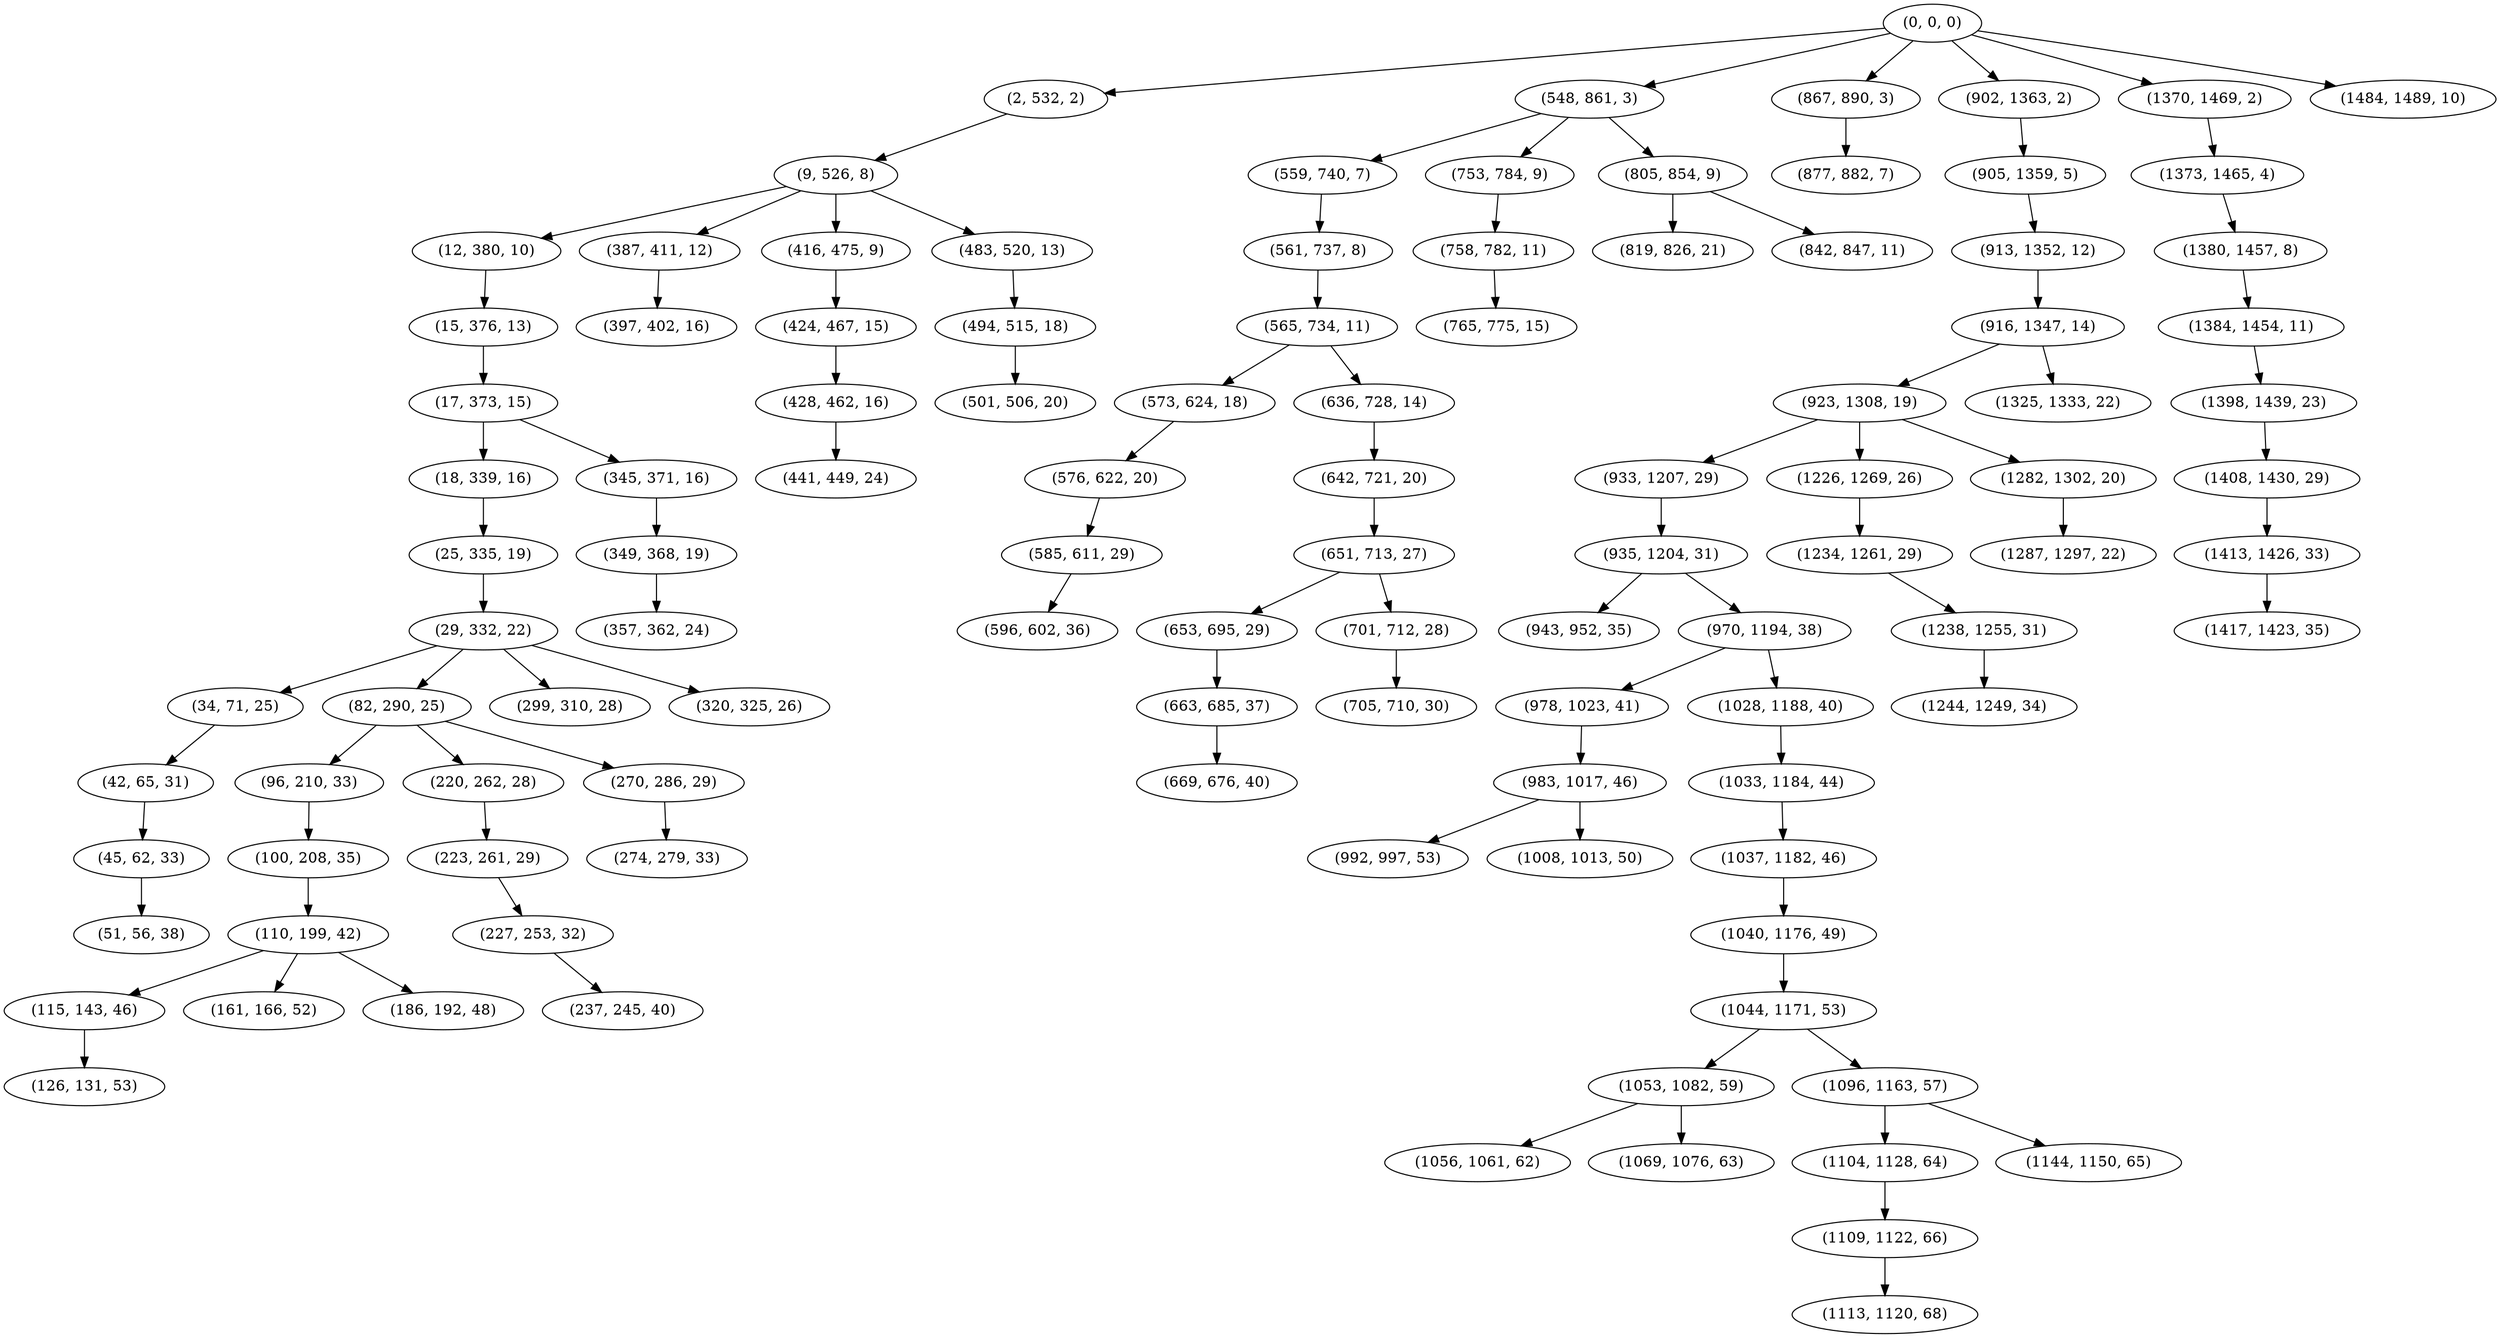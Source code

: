 digraph tree {
    "(0, 0, 0)";
    "(2, 532, 2)";
    "(9, 526, 8)";
    "(12, 380, 10)";
    "(15, 376, 13)";
    "(17, 373, 15)";
    "(18, 339, 16)";
    "(25, 335, 19)";
    "(29, 332, 22)";
    "(34, 71, 25)";
    "(42, 65, 31)";
    "(45, 62, 33)";
    "(51, 56, 38)";
    "(82, 290, 25)";
    "(96, 210, 33)";
    "(100, 208, 35)";
    "(110, 199, 42)";
    "(115, 143, 46)";
    "(126, 131, 53)";
    "(161, 166, 52)";
    "(186, 192, 48)";
    "(220, 262, 28)";
    "(223, 261, 29)";
    "(227, 253, 32)";
    "(237, 245, 40)";
    "(270, 286, 29)";
    "(274, 279, 33)";
    "(299, 310, 28)";
    "(320, 325, 26)";
    "(345, 371, 16)";
    "(349, 368, 19)";
    "(357, 362, 24)";
    "(387, 411, 12)";
    "(397, 402, 16)";
    "(416, 475, 9)";
    "(424, 467, 15)";
    "(428, 462, 16)";
    "(441, 449, 24)";
    "(483, 520, 13)";
    "(494, 515, 18)";
    "(501, 506, 20)";
    "(548, 861, 3)";
    "(559, 740, 7)";
    "(561, 737, 8)";
    "(565, 734, 11)";
    "(573, 624, 18)";
    "(576, 622, 20)";
    "(585, 611, 29)";
    "(596, 602, 36)";
    "(636, 728, 14)";
    "(642, 721, 20)";
    "(651, 713, 27)";
    "(653, 695, 29)";
    "(663, 685, 37)";
    "(669, 676, 40)";
    "(701, 712, 28)";
    "(705, 710, 30)";
    "(753, 784, 9)";
    "(758, 782, 11)";
    "(765, 775, 15)";
    "(805, 854, 9)";
    "(819, 826, 21)";
    "(842, 847, 11)";
    "(867, 890, 3)";
    "(877, 882, 7)";
    "(902, 1363, 2)";
    "(905, 1359, 5)";
    "(913, 1352, 12)";
    "(916, 1347, 14)";
    "(923, 1308, 19)";
    "(933, 1207, 29)";
    "(935, 1204, 31)";
    "(943, 952, 35)";
    "(970, 1194, 38)";
    "(978, 1023, 41)";
    "(983, 1017, 46)";
    "(992, 997, 53)";
    "(1008, 1013, 50)";
    "(1028, 1188, 40)";
    "(1033, 1184, 44)";
    "(1037, 1182, 46)";
    "(1040, 1176, 49)";
    "(1044, 1171, 53)";
    "(1053, 1082, 59)";
    "(1056, 1061, 62)";
    "(1069, 1076, 63)";
    "(1096, 1163, 57)";
    "(1104, 1128, 64)";
    "(1109, 1122, 66)";
    "(1113, 1120, 68)";
    "(1144, 1150, 65)";
    "(1226, 1269, 26)";
    "(1234, 1261, 29)";
    "(1238, 1255, 31)";
    "(1244, 1249, 34)";
    "(1282, 1302, 20)";
    "(1287, 1297, 22)";
    "(1325, 1333, 22)";
    "(1370, 1469, 2)";
    "(1373, 1465, 4)";
    "(1380, 1457, 8)";
    "(1384, 1454, 11)";
    "(1398, 1439, 23)";
    "(1408, 1430, 29)";
    "(1413, 1426, 33)";
    "(1417, 1423, 35)";
    "(1484, 1489, 10)";
    "(0, 0, 0)" -> "(2, 532, 2)";
    "(0, 0, 0)" -> "(548, 861, 3)";
    "(0, 0, 0)" -> "(867, 890, 3)";
    "(0, 0, 0)" -> "(902, 1363, 2)";
    "(0, 0, 0)" -> "(1370, 1469, 2)";
    "(0, 0, 0)" -> "(1484, 1489, 10)";
    "(2, 532, 2)" -> "(9, 526, 8)";
    "(9, 526, 8)" -> "(12, 380, 10)";
    "(9, 526, 8)" -> "(387, 411, 12)";
    "(9, 526, 8)" -> "(416, 475, 9)";
    "(9, 526, 8)" -> "(483, 520, 13)";
    "(12, 380, 10)" -> "(15, 376, 13)";
    "(15, 376, 13)" -> "(17, 373, 15)";
    "(17, 373, 15)" -> "(18, 339, 16)";
    "(17, 373, 15)" -> "(345, 371, 16)";
    "(18, 339, 16)" -> "(25, 335, 19)";
    "(25, 335, 19)" -> "(29, 332, 22)";
    "(29, 332, 22)" -> "(34, 71, 25)";
    "(29, 332, 22)" -> "(82, 290, 25)";
    "(29, 332, 22)" -> "(299, 310, 28)";
    "(29, 332, 22)" -> "(320, 325, 26)";
    "(34, 71, 25)" -> "(42, 65, 31)";
    "(42, 65, 31)" -> "(45, 62, 33)";
    "(45, 62, 33)" -> "(51, 56, 38)";
    "(82, 290, 25)" -> "(96, 210, 33)";
    "(82, 290, 25)" -> "(220, 262, 28)";
    "(82, 290, 25)" -> "(270, 286, 29)";
    "(96, 210, 33)" -> "(100, 208, 35)";
    "(100, 208, 35)" -> "(110, 199, 42)";
    "(110, 199, 42)" -> "(115, 143, 46)";
    "(110, 199, 42)" -> "(161, 166, 52)";
    "(110, 199, 42)" -> "(186, 192, 48)";
    "(115, 143, 46)" -> "(126, 131, 53)";
    "(220, 262, 28)" -> "(223, 261, 29)";
    "(223, 261, 29)" -> "(227, 253, 32)";
    "(227, 253, 32)" -> "(237, 245, 40)";
    "(270, 286, 29)" -> "(274, 279, 33)";
    "(345, 371, 16)" -> "(349, 368, 19)";
    "(349, 368, 19)" -> "(357, 362, 24)";
    "(387, 411, 12)" -> "(397, 402, 16)";
    "(416, 475, 9)" -> "(424, 467, 15)";
    "(424, 467, 15)" -> "(428, 462, 16)";
    "(428, 462, 16)" -> "(441, 449, 24)";
    "(483, 520, 13)" -> "(494, 515, 18)";
    "(494, 515, 18)" -> "(501, 506, 20)";
    "(548, 861, 3)" -> "(559, 740, 7)";
    "(548, 861, 3)" -> "(753, 784, 9)";
    "(548, 861, 3)" -> "(805, 854, 9)";
    "(559, 740, 7)" -> "(561, 737, 8)";
    "(561, 737, 8)" -> "(565, 734, 11)";
    "(565, 734, 11)" -> "(573, 624, 18)";
    "(565, 734, 11)" -> "(636, 728, 14)";
    "(573, 624, 18)" -> "(576, 622, 20)";
    "(576, 622, 20)" -> "(585, 611, 29)";
    "(585, 611, 29)" -> "(596, 602, 36)";
    "(636, 728, 14)" -> "(642, 721, 20)";
    "(642, 721, 20)" -> "(651, 713, 27)";
    "(651, 713, 27)" -> "(653, 695, 29)";
    "(651, 713, 27)" -> "(701, 712, 28)";
    "(653, 695, 29)" -> "(663, 685, 37)";
    "(663, 685, 37)" -> "(669, 676, 40)";
    "(701, 712, 28)" -> "(705, 710, 30)";
    "(753, 784, 9)" -> "(758, 782, 11)";
    "(758, 782, 11)" -> "(765, 775, 15)";
    "(805, 854, 9)" -> "(819, 826, 21)";
    "(805, 854, 9)" -> "(842, 847, 11)";
    "(867, 890, 3)" -> "(877, 882, 7)";
    "(902, 1363, 2)" -> "(905, 1359, 5)";
    "(905, 1359, 5)" -> "(913, 1352, 12)";
    "(913, 1352, 12)" -> "(916, 1347, 14)";
    "(916, 1347, 14)" -> "(923, 1308, 19)";
    "(916, 1347, 14)" -> "(1325, 1333, 22)";
    "(923, 1308, 19)" -> "(933, 1207, 29)";
    "(923, 1308, 19)" -> "(1226, 1269, 26)";
    "(923, 1308, 19)" -> "(1282, 1302, 20)";
    "(933, 1207, 29)" -> "(935, 1204, 31)";
    "(935, 1204, 31)" -> "(943, 952, 35)";
    "(935, 1204, 31)" -> "(970, 1194, 38)";
    "(970, 1194, 38)" -> "(978, 1023, 41)";
    "(970, 1194, 38)" -> "(1028, 1188, 40)";
    "(978, 1023, 41)" -> "(983, 1017, 46)";
    "(983, 1017, 46)" -> "(992, 997, 53)";
    "(983, 1017, 46)" -> "(1008, 1013, 50)";
    "(1028, 1188, 40)" -> "(1033, 1184, 44)";
    "(1033, 1184, 44)" -> "(1037, 1182, 46)";
    "(1037, 1182, 46)" -> "(1040, 1176, 49)";
    "(1040, 1176, 49)" -> "(1044, 1171, 53)";
    "(1044, 1171, 53)" -> "(1053, 1082, 59)";
    "(1044, 1171, 53)" -> "(1096, 1163, 57)";
    "(1053, 1082, 59)" -> "(1056, 1061, 62)";
    "(1053, 1082, 59)" -> "(1069, 1076, 63)";
    "(1096, 1163, 57)" -> "(1104, 1128, 64)";
    "(1096, 1163, 57)" -> "(1144, 1150, 65)";
    "(1104, 1128, 64)" -> "(1109, 1122, 66)";
    "(1109, 1122, 66)" -> "(1113, 1120, 68)";
    "(1226, 1269, 26)" -> "(1234, 1261, 29)";
    "(1234, 1261, 29)" -> "(1238, 1255, 31)";
    "(1238, 1255, 31)" -> "(1244, 1249, 34)";
    "(1282, 1302, 20)" -> "(1287, 1297, 22)";
    "(1370, 1469, 2)" -> "(1373, 1465, 4)";
    "(1373, 1465, 4)" -> "(1380, 1457, 8)";
    "(1380, 1457, 8)" -> "(1384, 1454, 11)";
    "(1384, 1454, 11)" -> "(1398, 1439, 23)";
    "(1398, 1439, 23)" -> "(1408, 1430, 29)";
    "(1408, 1430, 29)" -> "(1413, 1426, 33)";
    "(1413, 1426, 33)" -> "(1417, 1423, 35)";
}
